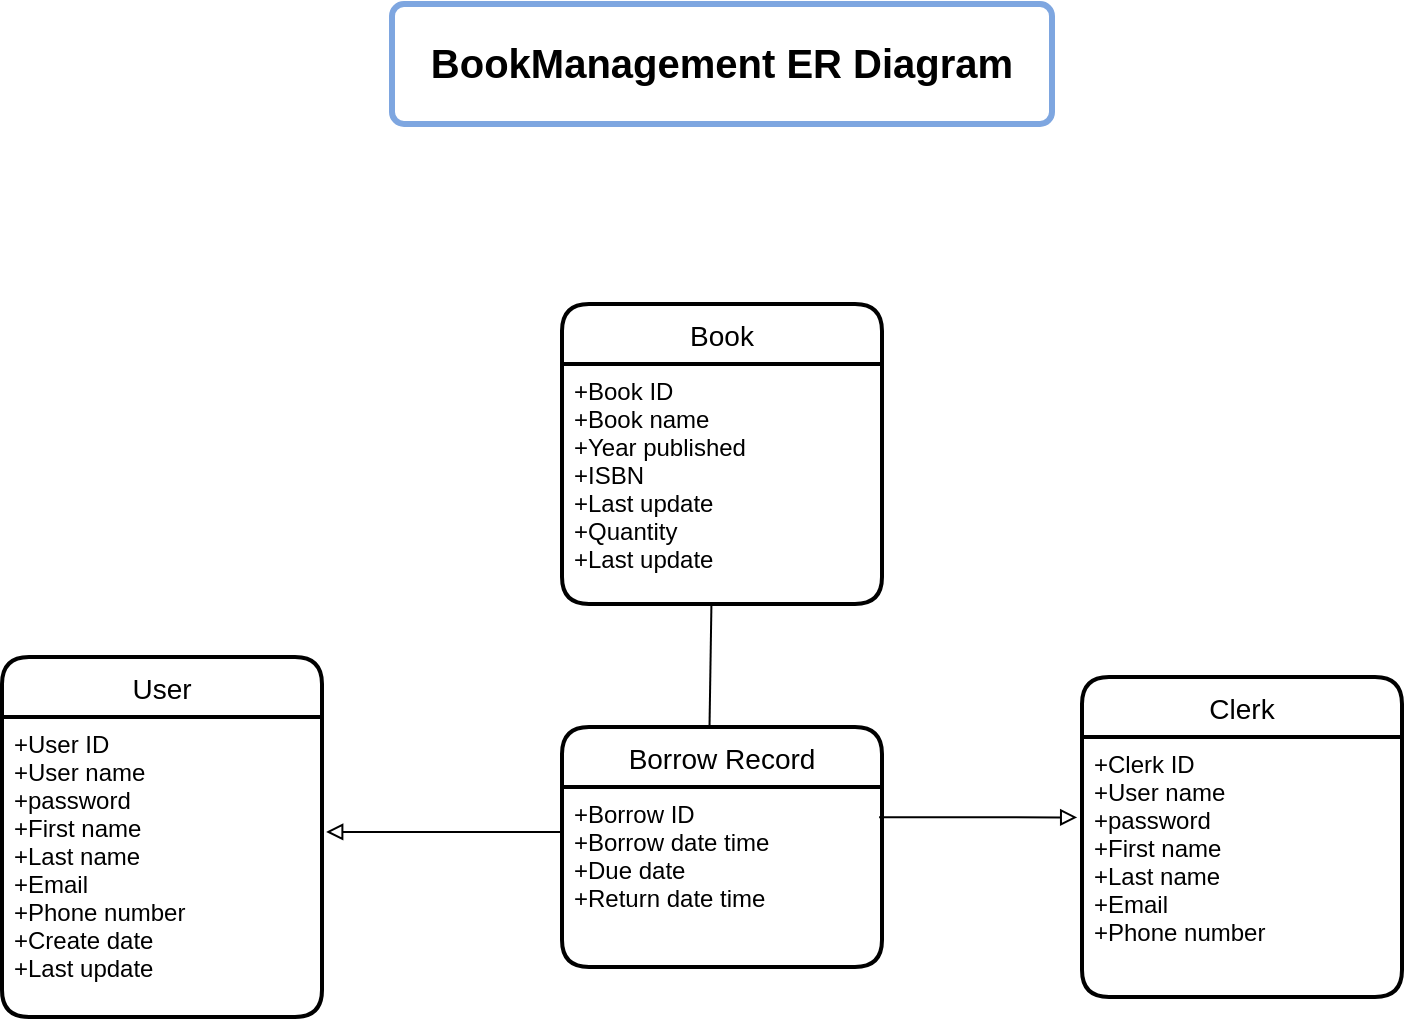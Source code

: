 <mxfile version="20.2.7" type="device"><diagram id="C8lJHbVVxdwNme86q4Gq" name="Page-1"><mxGraphModel dx="946" dy="506" grid="1" gridSize="10" guides="1" tooltips="1" connect="1" arrows="1" fold="1" page="1" pageScale="1" pageWidth="850" pageHeight="1100" math="0" shadow="0"><root><mxCell id="0"/><mxCell id="1" parent="0"/><mxCell id="vK6aNvAgapZSXNfgT14v-3" value="Book" style="swimlane;childLayout=stackLayout;horizontal=1;startSize=30;horizontalStack=0;rounded=1;fontSize=14;fontStyle=0;strokeWidth=2;resizeParent=0;resizeLast=1;shadow=0;dashed=0;align=center;" parent="1" vertex="1"><mxGeometry x="355" y="230" width="160" height="150" as="geometry"/></mxCell><mxCell id="vK6aNvAgapZSXNfgT14v-4" value="+Book ID&#10;+Book name&#10;+Year published&#10;+ISBN&#10;+Last update&#10;+Quantity&#10;+Last update" style="align=left;strokeColor=none;fillColor=none;spacingLeft=4;fontSize=12;verticalAlign=top;resizable=0;rotatable=0;part=1;" parent="vK6aNvAgapZSXNfgT14v-3" vertex="1"><mxGeometry y="30" width="160" height="120" as="geometry"/></mxCell><mxCell id="vK6aNvAgapZSXNfgT14v-7" value="User" style="swimlane;childLayout=stackLayout;horizontal=1;startSize=30;horizontalStack=0;rounded=1;fontSize=14;fontStyle=0;strokeWidth=2;resizeParent=0;resizeLast=1;shadow=0;dashed=0;align=center;" parent="1" vertex="1"><mxGeometry x="75" y="406.53" width="160" height="180" as="geometry"/></mxCell><mxCell id="vK6aNvAgapZSXNfgT14v-8" value="+User ID&#10;+User name&#10;+password&#10;+First name&#10;+Last name&#10;+Email&#10;+Phone number&#10;+Create date&#10;+Last update" style="align=left;strokeColor=none;fillColor=none;spacingLeft=4;fontSize=12;verticalAlign=top;resizable=0;rotatable=0;part=1;" parent="vK6aNvAgapZSXNfgT14v-7" vertex="1"><mxGeometry y="30" width="160" height="150" as="geometry"/></mxCell><mxCell id="vK6aNvAgapZSXNfgT14v-9" value="Clerk" style="swimlane;childLayout=stackLayout;horizontal=1;startSize=30;horizontalStack=0;rounded=1;fontSize=14;fontStyle=0;strokeWidth=2;resizeParent=0;resizeLast=1;shadow=0;dashed=0;align=center;" parent="1" vertex="1"><mxGeometry x="615" y="416.53" width="160" height="160" as="geometry"/></mxCell><mxCell id="vK6aNvAgapZSXNfgT14v-10" value="+Clerk ID&#10;+User name&#10;+password&#10;+First name&#10;+Last name&#10;+Email&#10;+Phone number" style="align=left;strokeColor=none;fillColor=none;spacingLeft=4;fontSize=12;verticalAlign=top;resizable=0;rotatable=0;part=1;" parent="vK6aNvAgapZSXNfgT14v-9" vertex="1"><mxGeometry y="30" width="160" height="130" as="geometry"/></mxCell><mxCell id="wbOsAT2bJg1Ki49RR5wZ-2" value="Borrow Record" style="swimlane;childLayout=stackLayout;horizontal=1;startSize=30;horizontalStack=0;rounded=1;fontSize=14;fontStyle=0;strokeWidth=2;resizeParent=0;resizeLast=1;shadow=0;dashed=0;align=center;" parent="1" vertex="1"><mxGeometry x="355" y="441.53" width="160" height="120" as="geometry"/></mxCell><mxCell id="wbOsAT2bJg1Ki49RR5wZ-3" value="+Borrow ID&#10;+Borrow date time&#10;+Due date&#10;+Return date time" style="align=left;strokeColor=none;fillColor=none;spacingLeft=4;fontSize=12;verticalAlign=top;resizable=0;rotatable=0;part=1;" parent="wbOsAT2bJg1Ki49RR5wZ-2" vertex="1"><mxGeometry y="30" width="160" height="90" as="geometry"/></mxCell><mxCell id="wbOsAT2bJg1Ki49RR5wZ-13" value="" style="endArrow=none;html=1;rounded=0;exitX=0.467;exitY=0.983;exitDx=0;exitDy=0;entryX=0.461;entryY=-0.005;entryDx=0;entryDy=0;entryPerimeter=0;exitPerimeter=0;startArrow=none;startFill=0;" parent="1" target="wbOsAT2bJg1Ki49RR5wZ-2" edge="1"><mxGeometry relative="1" as="geometry"><mxPoint x="429.72" y="380" as="sourcePoint"/><mxPoint x="535" y="351.53" as="targetPoint"/></mxGeometry></mxCell><mxCell id="wbOsAT2bJg1Ki49RR5wZ-14" value="" style="endArrow=none;html=1;rounded=0;entryX=0;entryY=0.25;entryDx=0;entryDy=0;startArrow=block;startFill=0;exitX=1.013;exitY=0.383;exitDx=0;exitDy=0;exitPerimeter=0;" parent="1" target="wbOsAT2bJg1Ki49RR5wZ-3" edge="1" source="vK6aNvAgapZSXNfgT14v-8"><mxGeometry relative="1" as="geometry"><mxPoint x="280" y="500" as="sourcePoint"/><mxPoint x="345" y="496.53" as="targetPoint"/></mxGeometry></mxCell><mxCell id="wbOsAT2bJg1Ki49RR5wZ-15" value="" style="endArrow=block;html=1;rounded=0;entryX=-0.015;entryY=0.309;entryDx=0;entryDy=0;entryPerimeter=0;exitX=0.991;exitY=0.168;exitDx=0;exitDy=0;exitPerimeter=0;endFill=0;" parent="1" source="wbOsAT2bJg1Ki49RR5wZ-3" target="vK6aNvAgapZSXNfgT14v-10" edge="1"><mxGeometry relative="1" as="geometry"><mxPoint x="545" y="491.53" as="sourcePoint"/><mxPoint x="535" y="421.53" as="targetPoint"/></mxGeometry></mxCell><mxCell id="wbOsAT2bJg1Ki49RR5wZ-16" value="&lt;h2&gt;&lt;font style=&quot;font-size: 20px;&quot;&gt;BookManagement ER Diagram&lt;/font&gt;&lt;/h2&gt;" style="rounded=1;arcSize=10;whiteSpace=wrap;html=1;align=center;strokeWidth=3;strokeColor=#7EA6E0;" parent="1" vertex="1"><mxGeometry x="270" y="80" width="330" height="60" as="geometry"/></mxCell></root></mxGraphModel></diagram></mxfile>
